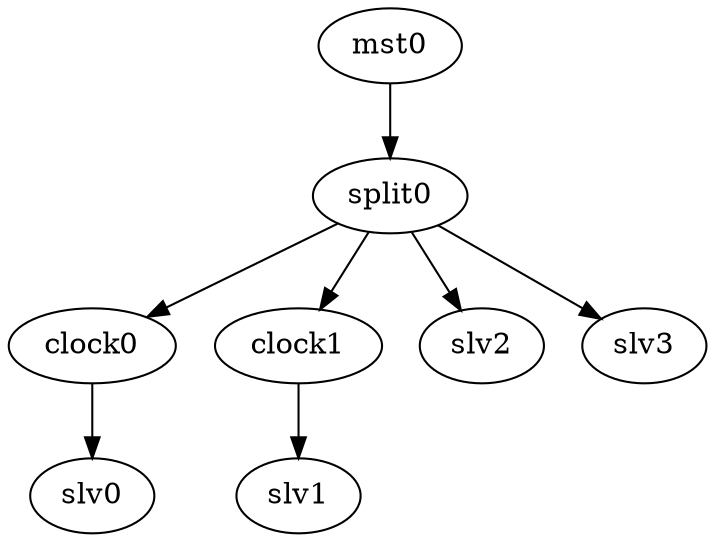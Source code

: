 


digraph clk {

mst0 -> split0 ;
split0 -> clock0 ;
split0 -> clock1 ;
split0 -> slv2 ;
split0 -> slv3 ;

clock0  -> slv0 ;
clock1  -> slv1 ;

}

